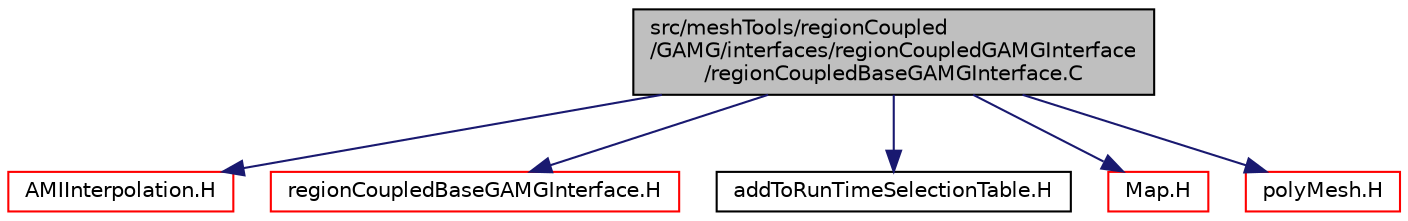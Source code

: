 digraph "src/meshTools/regionCoupled/GAMG/interfaces/regionCoupledGAMGInterface/regionCoupledBaseGAMGInterface.C"
{
  bgcolor="transparent";
  edge [fontname="Helvetica",fontsize="10",labelfontname="Helvetica",labelfontsize="10"];
  node [fontname="Helvetica",fontsize="10",shape=record];
  Node0 [label="src/meshTools/regionCoupled\l/GAMG/interfaces/regionCoupledGAMGInterface\l/regionCoupledBaseGAMGInterface.C",height=0.2,width=0.4,color="black", fillcolor="grey75", style="filled", fontcolor="black"];
  Node0 -> Node1 [color="midnightblue",fontsize="10",style="solid",fontname="Helvetica"];
  Node1 [label="AMIInterpolation.H",height=0.2,width=0.4,color="red",URL="$a07931.html"];
  Node0 -> Node203 [color="midnightblue",fontsize="10",style="solid",fontname="Helvetica"];
  Node203 [label="regionCoupledBaseGAMGInterface.H",height=0.2,width=0.4,color="red",URL="$a08396.html"];
  Node0 -> Node264 [color="midnightblue",fontsize="10",style="solid",fontname="Helvetica"];
  Node264 [label="addToRunTimeSelectionTable.H",height=0.2,width=0.4,color="black",URL="$a09989.html",tooltip="Macros for easy insertion into run-time selection tables. "];
  Node0 -> Node231 [color="midnightblue",fontsize="10",style="solid",fontname="Helvetica"];
  Node231 [label="Map.H",height=0.2,width=0.4,color="red",URL="$a09191.html"];
  Node0 -> Node218 [color="midnightblue",fontsize="10",style="solid",fontname="Helvetica"];
  Node218 [label="polyMesh.H",height=0.2,width=0.4,color="red",URL="$a12398.html"];
}
